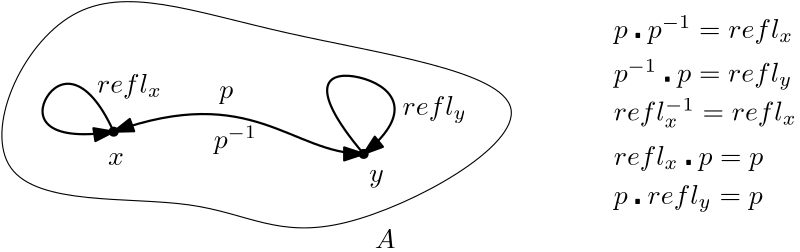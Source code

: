 <?xml version="1.0"?>
<!DOCTYPE ipe SYSTEM "ipe.dtd">
<ipe version="70206" creator="Ipe 7.2.7">
<info created="D:20180314115023" modified="D:20180314195516" tex="pdftex"/>
<preamble>\usepackage{amssymb}
\usepackage{amsmath}

\usepackage{ucs}</preamble>
<ipestyle name="basic">
<symbol name="arrow/arc(spx)">
<path stroke="sym-stroke" fill="sym-stroke" pen="sym-pen">
0 0 m
-1 0.333 l
-1 -0.333 l
h
</path>
</symbol>
<symbol name="arrow/farc(spx)">
<path stroke="sym-stroke" fill="white" pen="sym-pen">
0 0 m
-1 0.333 l
-1 -0.333 l
h
</path>
</symbol>
<symbol name="arrow/ptarc(spx)">
<path stroke="sym-stroke" fill="sym-stroke" pen="sym-pen">
0 0 m
-1 0.333 l
-0.8 0 l
-1 -0.333 l
h
</path>
</symbol>
<symbol name="arrow/fptarc(spx)">
<path stroke="sym-stroke" fill="white" pen="sym-pen">
0 0 m
-1 0.333 l
-0.8 0 l
-1 -0.333 l
h
</path>
</symbol>
<symbol name="mark/circle(sx)" transformations="translations">
<path fill="sym-stroke">
0.6 0 0 0.6 0 0 e
0.4 0 0 0.4 0 0 e
</path>
</symbol>
<symbol name="mark/disk(sx)" transformations="translations">
<path fill="sym-stroke">
0.6 0 0 0.6 0 0 e
</path>
</symbol>
<symbol name="mark/fdisk(sfx)" transformations="translations">
<group>
<path fill="sym-fill">
0.5 0 0 0.5 0 0 e
</path>
<path fill="sym-stroke" fillrule="eofill">
0.6 0 0 0.6 0 0 e
0.4 0 0 0.4 0 0 e
</path>
</group>
</symbol>
<symbol name="mark/box(sx)" transformations="translations">
<path fill="sym-stroke" fillrule="eofill">
-0.6 -0.6 m
0.6 -0.6 l
0.6 0.6 l
-0.6 0.6 l
h
-0.4 -0.4 m
0.4 -0.4 l
0.4 0.4 l
-0.4 0.4 l
h
</path>
</symbol>
<symbol name="mark/square(sx)" transformations="translations">
<path fill="sym-stroke">
-0.6 -0.6 m
0.6 -0.6 l
0.6 0.6 l
-0.6 0.6 l
h
</path>
</symbol>
<symbol name="mark/fsquare(sfx)" transformations="translations">
<group>
<path fill="sym-fill">
-0.5 -0.5 m
0.5 -0.5 l
0.5 0.5 l
-0.5 0.5 l
h
</path>
<path fill="sym-stroke" fillrule="eofill">
-0.6 -0.6 m
0.6 -0.6 l
0.6 0.6 l
-0.6 0.6 l
h
-0.4 -0.4 m
0.4 -0.4 l
0.4 0.4 l
-0.4 0.4 l
h
</path>
</group>
</symbol>
<symbol name="mark/cross(sx)" transformations="translations">
<group>
<path fill="sym-stroke">
-0.43 -0.57 m
0.57 0.43 l
0.43 0.57 l
-0.57 -0.43 l
h
</path>
<path fill="sym-stroke">
-0.43 0.57 m
0.57 -0.43 l
0.43 -0.57 l
-0.57 0.43 l
h
</path>
</group>
</symbol>
<symbol name="arrow/fnormal(spx)">
<path stroke="sym-stroke" fill="white" pen="sym-pen">
0 0 m
-1 0.333 l
-1 -0.333 l
h
</path>
</symbol>
<symbol name="arrow/pointed(spx)">
<path stroke="sym-stroke" fill="sym-stroke" pen="sym-pen">
0 0 m
-1 0.333 l
-0.8 0 l
-1 -0.333 l
h
</path>
</symbol>
<symbol name="arrow/fpointed(spx)">
<path stroke="sym-stroke" fill="white" pen="sym-pen">
0 0 m
-1 0.333 l
-0.8 0 l
-1 -0.333 l
h
</path>
</symbol>
<symbol name="arrow/linear(spx)">
<path stroke="sym-stroke" pen="sym-pen">
-1 0.333 m
0 0 l
-1 -0.333 l
</path>
</symbol>
<symbol name="arrow/fdouble(spx)">
<path stroke="sym-stroke" fill="white" pen="sym-pen">
0 0 m
-1 0.333 l
-1 -0.333 l
h
-1 0 m
-2 0.333 l
-2 -0.333 l
h
</path>
</symbol>
<symbol name="arrow/double(spx)">
<path stroke="sym-stroke" fill="sym-stroke" pen="sym-pen">
0 0 m
-1 0.333 l
-1 -0.333 l
h
-1 0 m
-2 0.333 l
-2 -0.333 l
h
</path>
</symbol>
<pen name="heavier" value="0.8"/>
<pen name="fat" value="1.2"/>
<pen name="ultrafat" value="2"/>
<symbolsize name="large" value="5"/>
<symbolsize name="small" value="2"/>
<symbolsize name="tiny" value="1.1"/>
<arrowsize name="large" value="10"/>
<arrowsize name="small" value="5"/>
<arrowsize name="tiny" value="3"/>
<color name="black" value="0"/>
<color name="black15" value="0.85"/>
<color name="black30" value="0.7"/>
<color name="black50" value="0.5"/>
<color name="black70" value="0.3"/>
<color name="blue" value="0.274 0.392 0.666"/>
<color name="blue15" value="0.891 0.908 0.95"/>
<color name="blue30" value="0.782 0.817 0.9"/>
<color name="blue50" value="0.637 0.696 0.833"/>
<color name="blue70" value="0.492 0.574 0.766"/>
<color name="brown" value="0.647 0.165 0.165"/>
<color name="brown15" value="0.944 0.926 0.879"/>
<color name="brown30" value="0.888 0.852 0.758"/>
<color name="brown50" value="0.813 0.754 0.598"/>
<color name="brown70" value="0.739 0.656 0.437"/>
<color name="cyanblue" value="0.313 0.666 0.901"/>
<color name="cyanblue15" value="0.897 0.95 0.985"/>
<color name="cyanblue30" value="0.794 0.9 0.97"/>
<color name="cyanblue50" value="0.656 0.833 0.95"/>
<color name="cyanblue70" value="0.519 0.766 0.931"/>
<color name="darkblue" value="0 0 0.545"/>
<color name="darkcyan" value="0 0.545 0.545"/>
<color name="darkgray" value="0.663"/>
<color name="darkgreen" value="0 0.392 0"/>
<color name="darkmagenta" value="0.545 0 0.545"/>
<color name="darkorange" value="1 0.549 0"/>
<color name="darkred" value="0.545 0 0"/>
<color name="gold" value="1 0.843 0"/>
<color name="gray" value="0.745"/>
<color name="green" value="0 1 0"/>
<color name="green15" value="0.85 0.938 0.926"/>
<color name="green30" value="0.7 0.876 0.852"/>
<color name="green50" value="0.5 0.794 0.754"/>
<color name="green70" value="0.3 0.711 0.656"/>
<color name="lightblue" value="0.678 0.847 0.902"/>
<color name="lightcyan" value="0.878 1 1"/>
<color name="lightgray" value="0.827"/>
<color name="lightgreen" value="0.565 0.933 0.565"/>
<color name="lightyellow" value="1 1 0.878"/>
<color name="lilac" value="0.627 0 0.47"/>
<color name="lilac15" value="0.944 0.85 0.92"/>
<color name="lilac30" value="0.888 0.7 0.841"/>
<color name="lilac50" value="0.813 0.5 0.735"/>
<color name="lilac70" value="0.739 0.3 0.629"/>
<color name="navy" value="0 0 0.502"/>
<color name="orange" value="1 0.647 0"/>
<color name="orange15" value="0.979 0.944 0.867"/>
<color name="orange30" value="0.958 0.888 0.735"/>
<color name="orange50" value="0.931 0.813 0.558"/>
<color name="orange70" value="0.903 0.739 0.382"/>
<color name="palegreen" value="0.509 0.745 0.235"/>
<color name="palegreen15" value="0.926 0.961 0.885"/>
<color name="palegreen30" value="0.852 0.923 0.77"/>
<color name="palegreen50" value="0.754 0.872 0.617"/>
<color name="palegreen70" value="0.656 0.821 0.464"/>
<color name="pink" value="1 0.753 0.796"/>
<color name="purple" value="0.627 0.125 0.941"/>
<color name="red" value="1 0 0"/>
<color name="red15" value="0.944 0.867 0.873"/>
<color name="red30" value="0.888 0.735 0.747"/>
<color name="red50" value="0.813 0.558 0.578"/>
<color name="red70" value="0.739 0.382 0.409"/>
<color name="seablue" value="0.196 0.313 0.549"/>
<color name="seablue15" value="0.879 0.897 0.932"/>
<color name="seablue30" value="0.758 0.794 0.864"/>
<color name="seablue50" value="0.598 0.656 0.774"/>
<color name="seablue70" value="0.437 0.519 0.684"/>
<color name="seagreen" value="0.18 0.545 0.341"/>
<color name="turquoise" value="0.251 0.878 0.816"/>
<color name="violet" value="0.933 0.51 0.933"/>
<color name="yellow" value="1 1 0"/>
<color name="yellow15" value="0.997 0.985 0.861"/>
<color name="yellow30" value="0.994 0.97 0.723"/>
<color name="yellow50" value="0.99 0.95 0.539"/>
<color name="yellow70" value="0.986 0.931 0.354"/>
<dashstyle name="dashed" value="[4] 0"/>
<dashstyle name="dotted" value="[1 3] 0"/>
<dashstyle name="dash dotted" value="[4 2 1 2] 0"/>
<dashstyle name="dash dot dotted" value="[4 2 1 2 1 2] 0"/>
<textsize name="large" value="\large"/>
<textsize name="Large" value="\Large"/>
<textsize name="LARGE" value="\LARGE"/>
<textsize name="huge" value="\huge"/>
<textsize name="Huge" value="\Huge"/>
<textsize name="small" value="\small"/>
<textsize name="footnote" value="\footnotesize"/>
<textsize name="tiny" value="\tiny"/>
<textstyle name="center" begin="\begin{center}" end="\end{center}"/>
<textstyle name="itemize" begin="\begin{itemize}" end="\end{itemize}"/>
<textstyle name="item" begin="\begin{itemize}\item{}" end="\end{itemize}"/>
<gridsize name="1 pts" value="1"/>
<gridsize name="2 pts" value="2"/>
<gridsize name="3 pts" value="3"/>
<gridsize name="4 pts" value="4"/>
<gridsize name="8 pts (~3 mm)" value="8"/>
<gridsize name="16 pts (~6 mm)" value="16"/>
<gridsize name="32 pts (~12 mm)" value="32"/>
<gridsize name="10 pts (~3.5 mm)" value="10"/>
<gridsize name="20 pts (~7 mm)" value="20"/>
<gridsize name="14 pts (~5 mm)" value="14"/>
<gridsize name="28 pts (~10 mm)" value="28"/>
<gridsize name="56 pts (~20 mm)" value="56"/>
<anglesize name="90 deg" value="90"/>
<anglesize name="60 deg" value="60"/>
<anglesize name="45 deg" value="45"/>
<anglesize name="30 deg" value="30"/>
<anglesize name="22.5 deg" value="22.5"/>
<opacity name="10%" value="0.1"/>
<opacity name="30%" value="0.3"/>
<opacity name="40%" value="0.4"/>
<opacity name="50%" value="0.5"/>
<opacity name="60%" value="0.6"/>
<opacity name="70%" value="0.75"/>
<opacity name="80%" value="0.8"/>
<opacity name="90%" value="0.7"/>
<tiling name="falling" angle="-60" step="4" width="1"/>
<tiling name="rising" angle="30" step="4" width="1"/>
</ipestyle>
<page>
<layer name="alpha"/>
<view layers="alpha" active="alpha"/>
<path layer="alpha" stroke="black">
56 480
96 572
168 544
300 526
186 462
154 490 u
</path>
<use name="mark/disk(sx)" pos="116 510" size="normal" stroke="black"/>
<use name="mark/disk(sx)" pos="206 502" size="normal" stroke="black"/>
<path stroke="black" pen="heavier" arrow="normal/normal" rarrow="normal/normal">
116 510 m
166 528
180 502
206 502 c
</path>
<path stroke="black" pen="heavier" arrow="normal/normal">
116 510 m
106 532
86 526
90 506
116 510 c
</path>
<path stroke="black" pen="heavier" arrow="normal/normal">
206 502 m
184 528
204 536
226 518
206 502 c
</path>
<text matrix="1 0 0 1 -50 -4" transformations="translations" pos="260 472" stroke="black" type="label" width="7.472" height="6.808" depth="0" valign="baseline" style="math">A</text>
<text transformations="translations" pos="208 492" stroke="black" type="label" width="5.242" height="4.297" depth="1.93" valign="baseline" style="math">y</text>
<text transformations="translations" pos="114 498" stroke="black" type="label" width="5.694" height="4.289" depth="0" valign="baseline" style="math">x</text>
<text matrix="1 0 0 1 -2 14" transformations="translations" pos="156 508" stroke="black" type="label" width="5.012" height="4.297" depth="1.93" valign="baseline" style="math">p</text>
<text matrix="1 0 0 1 4 -6" transformations="translations" pos="106 530" stroke="black" type="label" width="23.349" height="6.926" depth="1.93" valign="baseline" style="math">refl_{x}</text>
<text matrix="1 0 0 1 -4 -6" transformations="translations" pos="224 522" stroke="black" type="label" width="23.122" height="6.919" depth="2.85" valign="baseline" style="math">refl_{y}</text>
<text matrix="1 0 0 1 20.0676 1.72046" transformations="translations" pos="276 542" stroke="black" type="label" width="64.548" height="8.117" depth="1.93" valign="baseline" style="math">p \centerdot p^{-1} = refl_{x}</text>
<text matrix="1 0 0 1 20 -14" transformations="translations" pos="276 542" stroke="black" type="label" width="64.321" height="8.11" depth="2.85" valign="baseline" style="math">p^{-1} \centerdot p = refl_{y}</text>
<text matrix="1 0 0 1 20 -28" transformations="translations" pos="276 542" stroke="black" type="label" width="65.857" height="8.113" depth="2.46" valign="baseline" style="math">refl_{x}^{-1} = refl_{x}</text>
<text matrix="1 0 0 1 20 -58" transformations="translations" pos="276 542" stroke="black" type="label" width="53.625" height="6.919" depth="2.85" valign="baseline" style="math">p \centerdot refl_{y} = p</text>
<text matrix="1 0 0 1 6 10" transformations="translations" pos="290 488" stroke="black" type="label" width="53.852" height="6.926" depth="1.93" valign="baseline" style="math">refl_{x} \centerdot p = p</text>
<text matrix="1 0 0 1 -4 -4" transformations="translations" pos="156 508" stroke="black" type="label" width="15.708" height="8.117" depth="1.93" valign="baseline" style="math">p^{-1}</text>
</page>
</ipe>
